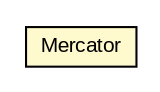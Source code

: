 #!/usr/local/bin/dot
#
# Class diagram 
# Generated by UMLGraph version R5_6-24-gf6e263 (http://www.umlgraph.org/)
#

digraph G {
	edge [fontname="arial",fontsize=10,labelfontname="arial",labelfontsize=10];
	node [fontname="arial",fontsize=10,shape=plaintext];
	nodesep=0.25;
	ranksep=0.5;
	// org.osmdroid.views.util.Mercator
	c161555 [label=<<table title="org.osmdroid.views.util.Mercator" border="0" cellborder="1" cellspacing="0" cellpadding="2" port="p" bgcolor="lemonChiffon" href="./Mercator.html">
		<tr><td><table border="0" cellspacing="0" cellpadding="1">
<tr><td align="center" balign="center"> Mercator </td></tr>
		</table></td></tr>
		</table>>, URL="./Mercator.html", fontname="arial", fontcolor="black", fontsize=10.0];
}

